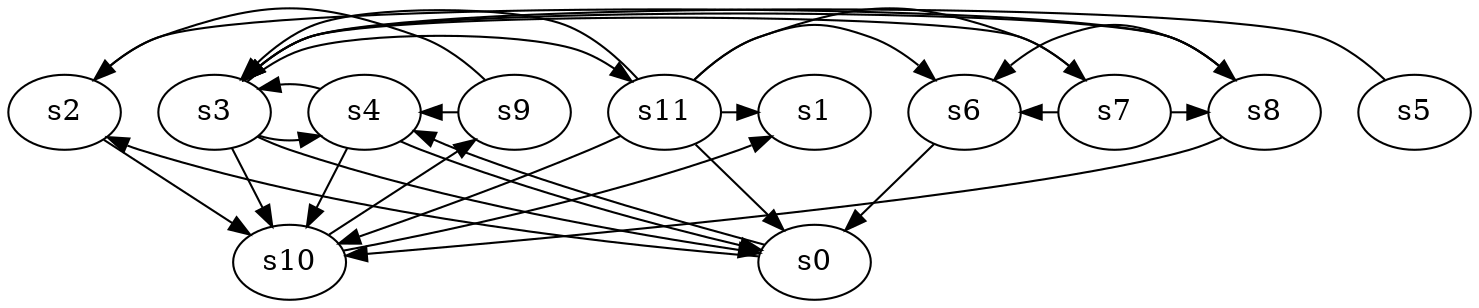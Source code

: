 digraph game_0992_complex_12 {
    s0 [name="s0", player=1];
    s1 [name="s1", player=1];
    s2 [name="s2", player=1];
    s3 [name="s3", player=0];
    s4 [name="s4", player=0];
    s5 [name="s5", player=0];
    s6 [name="s6", player=0, target=1];
    s7 [name="s7", player=1];
    s8 [name="s8", player=1, target=1];
    s9 [name="s9", player=0, target=1];
    s10 [name="s10", player=0, target=1];
    s11 [name="s11", player=0];

    s0 -> s2 [constraint="time % 5 == 2 || time % 3 == 2"];
    s0 -> s4 [constraint="!(time % 3 == 1)"];
    s2 -> s8 [constraint="time % 4 == 1 && time % 4 == 3"];
    s2 -> s10 [constraint="!(time % 2 == 0)"];
    s3 -> s0 [constraint="time % 8 == 7"];
    s3 -> s4 [constraint="time % 3 == 0 || time % 4 == 3"];
    s3 -> s10;
    s3 -> s11 [constraint="time % 6 == 1"];
    s4 -> s0 [constraint="time % 4 == 3 || time % 5 == 0"];
    s4 -> s3 [constraint="time == 3 || time == 5 || time == 9"];
    s4 -> s10 [constraint="time % 4 == 1 && time % 3 == 2"];
    s5 -> s3 [constraint="!(time % 4 == 3)"];
    s6 -> s0;
    s7 -> s3 [constraint="time % 3 == 0 && time % 4 == 0"];
    s7 -> s6 [constraint="!(time % 6 == 1)"];
    s7 -> s8 [constraint="time % 8 == 2"];
    s8 -> s3 [constraint="time % 2 == 1"];
    s8 -> s6 [constraint="time == 0 || time == 5 || time == 10 || time == 14 || time == 15"];
    s8 -> s10 [constraint="time % 2 == 0"];
    s9 -> s2 [constraint="!(time % 6 == 2)"];
    s9 -> s4 [constraint="!(time % 5 == 3)"];
    s10 -> s1 [constraint="time % 4 == 0 && time % 4 == 3"];
    s10 -> s9 [constraint="time % 7 == 6"];
    s11 -> s0;
    s11 -> s1 [constraint="time == 2 || time == 5 || time == 9 || time == 11 || time == 17"];
    s11 -> s3 [constraint="time % 5 == 2"];
    s11 -> s6 [constraint="time % 7 == 4"];
    s11 -> s7 [constraint="!(time % 2 == 0)"];
    s11 -> s10;
}
